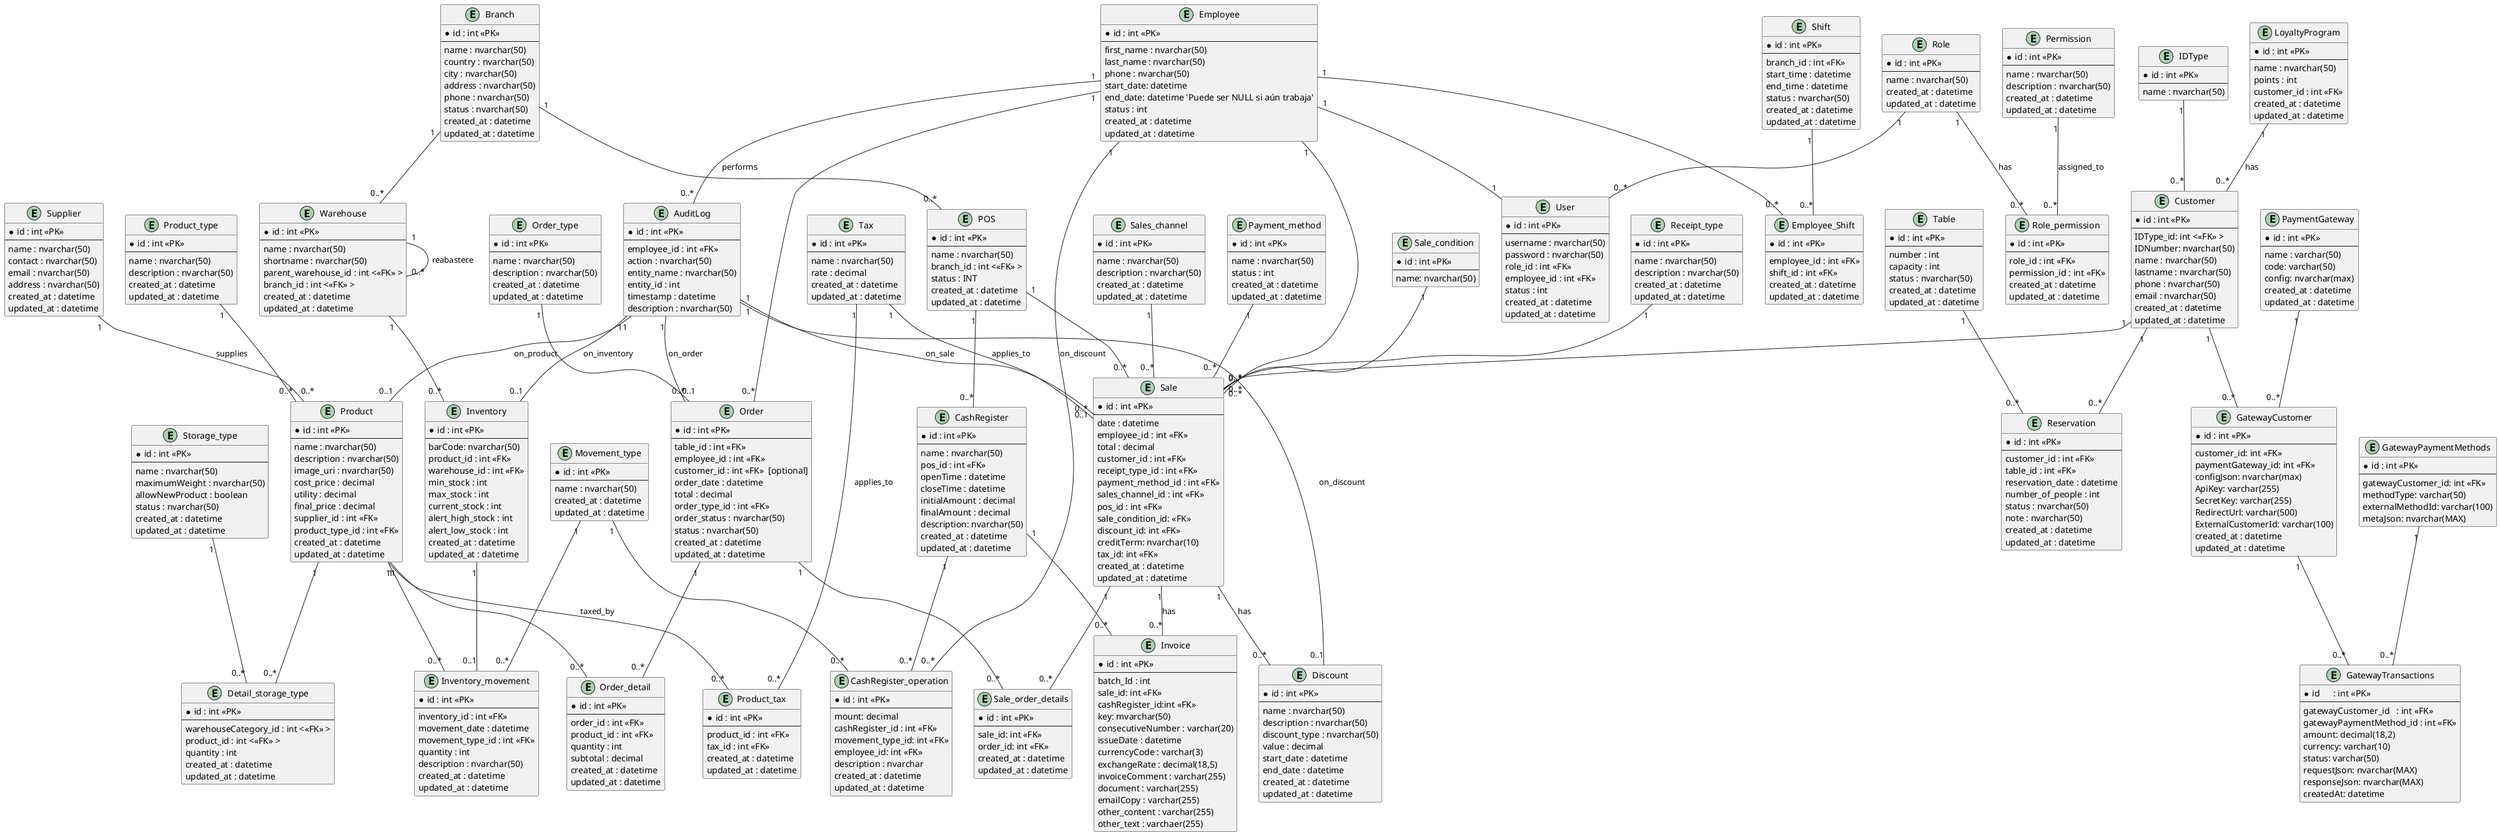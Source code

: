 @startuml  
/' 
 Modelo de Restaurante con Sucursales, Canales de Venta, Puntos de Venta, Gestión de Almacenes, Auditoría, Reservaciones/Promociones y Módulo de Cajas.
 Optimizado a 3FN y con mejoras en nomenclatura, normalización y trazabilidad.
'/ 

' ALMACENES =================
entity Warehouse {
  * id : int <<PK>>
  --
  name : nvarchar(50)
  shortname : nvarchar(50)
  parent_warehouse_id : int <<<FK>> > /'Para reabastecimiento de otro almacén'/
  branch_id : int <<<FK>> >  /'Ubicación o dirección del almacén'/
  created_at : datetime
  updated_at : datetime
}

entity Storage_type {
  * id : int <<PK>>
  --
  name : nvarchar(50)
  maximumWeight : nvarchar(50)  /'Kg, Libras, etc.'/
  allowNewProduct : boolean /'Si la ubicación está vacía, permite productos mezclados'/
  status : nvarchar(50)
  created_at : datetime
  updated_at : datetime
}

entity Detail_storage_type {
  * id : int <<PK>>
  --
  warehouseCategory_id : int <<<FK>> > 
  product_id : int <<<FK>> > 
  quantity : int
  created_at : datetime
  updated_at : datetime
}

' ENTIDAD: SUCURSAL
entity Branch {
  * id : int <<PK>>
  --
  name : nvarchar(50)
  country : nvarchar(50)
  city : nvarchar(50)       
  address : nvarchar(50) 
  phone : nvarchar(50)
  status : nvarchar(50)
  created_at : datetime
  updated_at : datetime
}

' PUNTO DE VENTA (POS)
entity POS {
  * id : int <<PK>>
  --
  name : nvarchar(50)           /'Tipo de punto de venta (restaurante, RestoBar, etc.)'/
  branch_id : int <<<FK>> > 
  status : INT
  created_at : datetime
  updated_at : datetime
}


' CLIENTE
entity IDType {
  * id : int <<PK>>
  --
  name : nvarchar(50)
}
entity Customer {
  * id : int <<PK>>
  --
  IDType_id: int <<<FK>> >
  IDNumber: nvarchar(50)
  name : nvarchar(50)
  lastname : nvarchar(50)
  phone : nvarchar(50)
  email : nvarchar(50)
  created_at : datetime
  updated_at : datetime
}

' MESA
entity Table {
  * id : int <<PK>>
  --
  number : int
  capacity : int
  status : nvarchar(50)
  created_at : datetime
  updated_at : datetime
}

' EMPLEADO
entity Employee {
  * id : int <<PK>>
  --
  first_name : nvarchar(50)
  last_name : nvarchar(50)
  phone : nvarchar(50)
  start_date: datetime
  end_date: datetime 'Puede ser NULL si aún trabaja'
  status : int
  created_at : datetime
  updated_at : datetime
}

' ORDEN
entity Order {
  * id : int <<PK>>
  --
  table_id : int <<FK>> 
  employee_id : int <<FK>>  /'Replaces waiter_id'/
  customer_id : int <<FK>>  [optional]
  order_date : datetime
  total : decimal
  order_type_id : int <<FK>> 
  order_status : nvarchar(50) /'pendiente, en preparación, servida, cancelada'/
  status : nvarchar(50) /'kitchen_status'/
  created_at : datetime
  updated_at : datetime
}

' TIPO DE ORDEN
entity Order_type {
  * id : int <<PK>>
  --
  name : nvarchar(50)
  description : nvarchar(50)
  created_at : datetime
  updated_at : datetime
}

' DETALLE DE LA ORDEN
entity Order_detail {
  * id : int <<PK>>
  --
  order_id : int <<FK>> 
  product_id : int <<FK>> 
  quantity : int
  subtotal : decimal
  created_at : datetime
  updated_at : datetime
}

' TIPO DE PRODUCTO
entity Product_type {
  * id : int <<PK>>
  --
  name : nvarchar(50)
  description : nvarchar(50)
  created_at : datetime
  updated_at : datetime
}

' PRODUCTO ==================
entity Product {
  * id : int <<PK>>
  --
  name : nvarchar(50)
  description : nvarchar(50)
  image_uri : nvarchar(50)
  cost_price : decimal
  utility : decimal
  final_price : decimal
  supplier_id : int <<FK>> 
  product_type_id : int <<FK>> 
  created_at : datetime
  updated_at : datetime
}

' Product Taxes
entity Product_tax {
  * id : int <<PK>>
  --
  product_id : int <<FK>> 
  tax_id : int <<FK>> 
  created_at : datetime
  updated_at : datetime
}

' INVENTARIO (para sucursales)
entity Inventory {
  * id : int <<PK>>
  --
  barCode: nvarchar(50) 
  product_id : int <<FK>> 
  warehouse_id : int <<FK>> 
  min_stock : int
  max_stock : int
  current_stock : int
  alert_high_stock : int
  alert_low_stock : int
  created_at : datetime
  updated_at : datetime
}

' USUARIOS Y PERMISOS
entity User {
  * id : int <<PK>>
  --
  username : nvarchar(50)
  password : nvarchar(50)     /'Almacenar hash de la contraseña'/
  role_id : int <<FK>> 
  employee_id : int <<FK>> 
  status : int
  created_at : datetime
  updated_at : datetime
}

entity Role {
  * id : int <<PK>>
  --
  name : nvarchar(50)
  created_at : datetime
  updated_at : datetime
}

entity Permission {
  * id : int <<PK>>
  --
  name : nvarchar(50)
  description : nvarchar(50)
  created_at : datetime
  updated_at : datetime
}

' Tabla intermedia con clave compuesta (en lugar de id)
entity Role_permission {
  * id : int <<PK>>
  --
  role_id : int <<FK>> 
  permission_id : int <<FK>> 
  created_at : datetime
  updated_at : datetime
}

' COMPROBANTES (boleta, factura)
entity Receipt_type {
  * id : int <<PK>>
  --
  name : nvarchar(50)
  description : nvarchar(50)
  created_at : datetime
  updated_at : datetime
}

' CANALES DE VENTA (web, tienda, terceros)
entity Sales_channel {
  * id : int <<PK>>
  --
  name : nvarchar(50)
  description : nvarchar(50)
  created_at : datetime
  updated_at : datetime
}

' VENTA (transacción final)
entity Sale {
  * id : int <<PK>>
  --
  date : datetime
  employee_id : int <<FK>> /' cashier_id '/
  total : decimal
  customer_id : int <<FK>> 
  receipt_type_id : int <<FK>> 
  payment_method_id : int <<FK>> 
  sales_channel_id : int <<FK>> 
  pos_id : int <<FK>> 
  sale_condition_id: <<FK>> 
  discount_id: int <<FK>> 
  creditTerm: nvarchar(10) /'plazo credito: Se omite si viene vacío, pero es de condición obligatoria cuando la condición de la venta es crédito'/
  tax_id: int <<FK>> 
  created_at : datetime
  updated_at : datetime
}
entity Sale_order_details {
  * id : int <<PK>>
  --
  sale_id: int <<FK>> 
  order_id: int <<FK>> 
  created_at : datetime
  updated_at : datetime
}

' MÉTODO DE PAGO
entity Payment_method {
  * id : int <<PK>>
  --
  name : nvarchar(50)
  status : int
  created_at : datetime
  updated_at : datetime
}

' MOVIMIENTOS DE INVENTARIO
entity Inventory_movement {
  * id : int <<PK>>
  --
  inventory_id : int <<FK>> 
  movement_date : datetime
  movement_type_id : int <<FK>> 
  quantity : int
  description : nvarchar(50)
  created_at : datetime
  updated_at : datetime
}

' TIPO DE MOVIMIENTO (ingreso o salida)
entity Movement_type {
  * id : int <<PK>>
  --
  name : nvarchar(50)
  created_at : datetime
  updated_at : datetime
}

' NUEVAS ENTIDADES: Reservaciones y Promociones

' Reservaciones
entity Reservation {
  * id : int <<PK>>
  --
  customer_id : int <<FK>> 
  table_id : int <<FK>> 
  reservation_date : datetime
  number_of_people : int
  status : nvarchar(50) /'pendiente, confirmada, cancelada'/
  note : nvarchar(50)
  created_at : datetime
  updated_at : datetime
}

' Impuestos
entity Tax {
  * id : int <<PK>>
  --
  name : nvarchar(50)
  rate : decimal
  created_at : datetime
  updated_at : datetime
}

' MÓDULO DE CAJAS

' Caja principal
entity CashRegister {
  * id : int <<PK>>
  --
  name : nvarchar(50)
  pos_id : int <<FK>> 
  openTime : datetime
  closeTime : datetime
  initialAmount : decimal /'Monto inicial, ej: $100'/ 
  finalAmount : decimal /'Monto final, ej: $100'/ 
  description: nvarchar(50)
  created_at : datetime
  updated_at : datetime
}

' (Apertura de caja)
entity CashRegister_operation {
  * id : int <<PK>>
  --
  mount: decimal
  cashRegister_id : int <<FK>> 
  movement_type_id: int <<FK>>
  employee_id: int <<FK>>
  description : nvarchar
  created_at : datetime
  updated_at : datetime
}

' Promociones y Descuentos
entity Discount {
  * id : int <<PK>>
  --
  name : nvarchar(50)
  description : nvarchar(50)
  discount_type : nvarchar(50) /'percentage or fixed amount'/
  value : decimal
  start_date : datetime
  end_date : datetime
  created_at : datetime
  updated_at : datetime
}

' Turnos
entity Shift {
  * id : int <<PK>>
  --
  branch_id : int <<FK>>
  start_time : datetime
  end_time : datetime
  status : nvarchar(50) /'open, closed'/
  created_at : datetime
  updated_at : datetime
}

' Auditoría
entity AuditLog {
  * id : int <<PK>>
  --
  employee_id : int <<FK>>
  action : nvarchar(50)
  entity_name : nvarchar(50)
  entity_id : int
  timestamp : datetime
  description : nvarchar(50)
}

' Proveedor
entity Supplier {
  * id : int <<PK>>
  --
  name : nvarchar(50)
  contact : nvarchar(50)
  email : nvarchar(50)
  address : nvarchar(50)
  created_at : datetime
  updated_at : datetime
}

' Programa de Lealtad
entity LoyaltyProgram {
  * id : int <<PK>>
  --
  name : nvarchar(50)
  points : int
  customer_id : int <<FK>>
  created_at : datetime
  updated_at : datetime
}

' Relación entre Employee y Shift mediante tabla intermedia.
entity Employee_Shift {
  * id : int <<PK>>
  --
  employee_id : int <<FK>>
  shift_id : int <<FK>>
  created_at : datetime
  updated_at : datetime
}
/'condicion venta, contado, credito,'/
entity Sale_condition {
  * id : int <<PK>>
  --
  name: nvarchar(50)
}
'MODULO FACTURACION
entity Invoice {
  * id : int <<PK>>
  --
  batch_Id : int
  sale_id: int <<FK>>
  cashRegister_id:int <<FK>>
  key: mvarchar(50) /'(si no se envía el API lo genera automáticamente y lo devuelve en la respuesta)'/
  consecutiveNumber : varchar(20)
  issueDate : datetime
  currencyCode : varchar(3) /'codigo moneda'/
  exchangeRate : decimal(18,5) /'tipo de cambio'/
  invoiceComment : varchar(255) /'Comentario factura'/
  document : varchar(255)
  emailCopy : varchar(255) /'deben de venir separadas por punto y coma (;) sin espacios.'/
  other_content : varchar(255)
  other_text : varchaer(255)
}

' Tabla maestra de pasarelas de pago.
entity PaymentGateway {
  * id : int <<PK>>
  --
  name : varchar(50) /'ej: Onvopay, tilopay,etc.'/
  code: varchar(50) /'ej: ONVO, TILO,etc.'/
  config: nvarchar(max) /'JSON con settings genéricos (p. ej. endpoints, llaves)'/
  created_at : datetime
  updated_at : datetime
}
'Configuración de cada cliente para cada pasarela.
entity GatewayCustomer{
  * id : int <<PK>>
  --
  customer_id: int <<FK>> /'cliente base'/
  paymentGateway_id: int <<FK>> /'pasarela de pago'/
  configJson: nvarchar(max) /'JSON parametros espesificos'/
  ApiKey: varchar(255)
  SecretKey: varchar(255)
  RedirectUrl: varchar(500)
  ExternalCustomerId: varchar(100) /'id que devuelve la Api de onvo por cada customer'/
  created_at : datetime
  updated_at : datetime
}
'si existe metodo de pago y hay que configurar para sinpe, card, banco.
entity GatewayPaymentMethods{
  * id : int <<PK>>
  --
  gatewayCustomer_id: int <<FK>>
  methodType: varchar(50)  /'sinpe,card,zunify'/
  externalMethodId: varchar(100) /'id que devuelve la Api de onvo por cada metodo de pago'/
  metaJson: nvarchar(MAX) /'Json Configuracion base'/
}
'cuando se realice la transaccion copn el tipo de pasarela y metodo de pago (intencion de pago etc.)
entity GatewayTransactions {
  * id      : int <<PK>>
  --
  gatewayCustomer_id   : int <<FK>>
  gatewayPaymentMethod_id : int <<FK>> /'opcional si existe metodo'/
  amount: decimal(18,2)
  currency: varchar(10)
  status: varchar(50)
  requestJson: nvarchar(MAX)  /'todo el payload enviado'/
  responseJson: nvarchar(MAX) /'podemos guardar por seguridad la respuesta de cada transaccion'/
  createdAt: datetime
}
'=================== Relaciones ====================
Customer "1" -- "0..*" GatewayCustomer
PaymentGateway "1" -- "0..*" GatewayCustomer
GatewayCustomer "1" -- "0..*" GatewayTransactions
GatewayPaymentMethods "1" -- "0..*" GatewayTransactions

'RELACION FACTURACION
CashRegister "1" -- "0..*" Invoice
' Receipt_type "1" -- "0..*" Invoice
IDType "1" -- "0..*" Customer
Sale_condition "1" -- "0..*" Sale
CashRegister "1" -- "0..*" CashRegister_operation
POS "1" -- "0..*" CashRegister

' RELACIONES GENERALES ACTUALIZADAS

' Un empleado atiende muchas órdenes.
Employee "1" -- "0..*" Order
Employee "1" -- "1" User
Employee "1" -- "0..*" Sale
' Una operación de caja es realizada por un usuario.
Employee "1" -- "0..*" CashRegister_operation : on_discount
' Un cliente puede generar muchas ventas.
Customer "1" -- "0..*" Sale

' Un tipo de orden se vincula a muchas órdenes.
Order_type "1" -- "0..*" Order

' Una orden tiene muchos detalles.
Order "1" -- "0..*" Order_detail

' Un producto aparece en muchos detalles.
Product "1" -- "0..*" Order_detail

' Un tipo de producto agrupa muchos productos.
Product_type "1" -- "0..*" Product

' Un usuario tiene un único rol.
Role "1" -- "0..*" User

' Un rol puede tener muchos permisos (vía clave compuesta).
Role "1" -- "0..*" Role_permission : has
Permission "1" -- "0..*" Role_permission : assigned_to



' Un comprobante se asocia a muchas ventas.
Receipt_type "1" -- "0..*" Sale

' Un método de pago se utiliza en muchas ventas.
Payment_method "1" -- "0..*" Sale

' Inventario para sucursales: un producto tiene un único registro (o ninguno).
Inventory "1" -- "0..1" Inventory_movement

' Un producto genera muchos movimientos de inventario.
Product "1" -- "0..*" Inventory_movement

' Un tipo de movimiento se usa en muchos movimientos.
Movement_type "1" -- "0..*" Inventory_movement
Movement_type "1" -- "0..*" CashRegister_operation

' Canal de venta se vincula a muchas ventas.
Sales_channel "1" -- "0..*" Sale

' Relación de Branch con Puntos de Venta.
Branch "1" -- "0..*" POS
Branch "1" -- "0..*" Warehouse

' Relación de POS con Ventas.
POS "1" -- "0..*" Sale

' Relación de ALMACÉN con operaciones.
Warehouse "1" -- "0..*" Inventory

' Relación entre Warehouse y sí mismo para jerarquía (reabastecimiento).
Warehouse "1" -- "0..*" Warehouse : reabastece

' Relación entre Warehouse_category y Detail_warehouse_category.
Storage_type "1" -- "0..*" Detail_storage_type
Product "1" -- "0..*" Detail_storage_type

' Relación entre Reservation y Customer/Table.
Customer "1" -- "0..*" Reservation
Table "1" -- "0..*" Reservation

' Un producto puede ser suministrado por muchos proveedores.
Supplier "1" -- "0..*" Product : supplies

' Una venta puede tener muchos descuentos aplicados.
Sale "1" -- "0..*" Discount : has

' Un usuario realiza acciones que se registran en el log de auditoría.
Employee "1" -- "0..*" AuditLog : performs
AuditLog "1" -- "0..1" Product : on_product
AuditLog "1" -- "0..1" Sale : on_sale
AuditLog "1" -- "0..1" Order : on_order
AuditLog "1" -- "0..1" Inventory : on_inventory
AuditLog "1" -- "0..1" Discount : on_discount



Product "1" -- "0..*" Product_tax : taxed_by
Tax "1" -- "0..*" Product_tax : applies_to
Tax "1" -- "0..*" Sale : applies_to

Employee "1" -- "0..*" Employee_Shift
Shift "1" -- "0..*" Employee_Shift
LoyaltyProgram "1" -- "0..*" Customer : has
Sale "1" -- "0..*" Invoice : has
Sale "1" -- "0..*" Sale_order_details
Order "1" -- "0..*" Sale_order_details
@enduml
